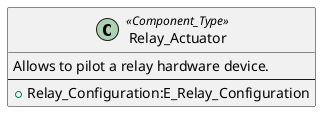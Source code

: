 @startuml

class Relay_Actuator <<Component_Type>>
{
  Allows to pilot a relay hardware device.
  --
  + Relay_Configuration:E_Relay_Configuration
}

@enduml